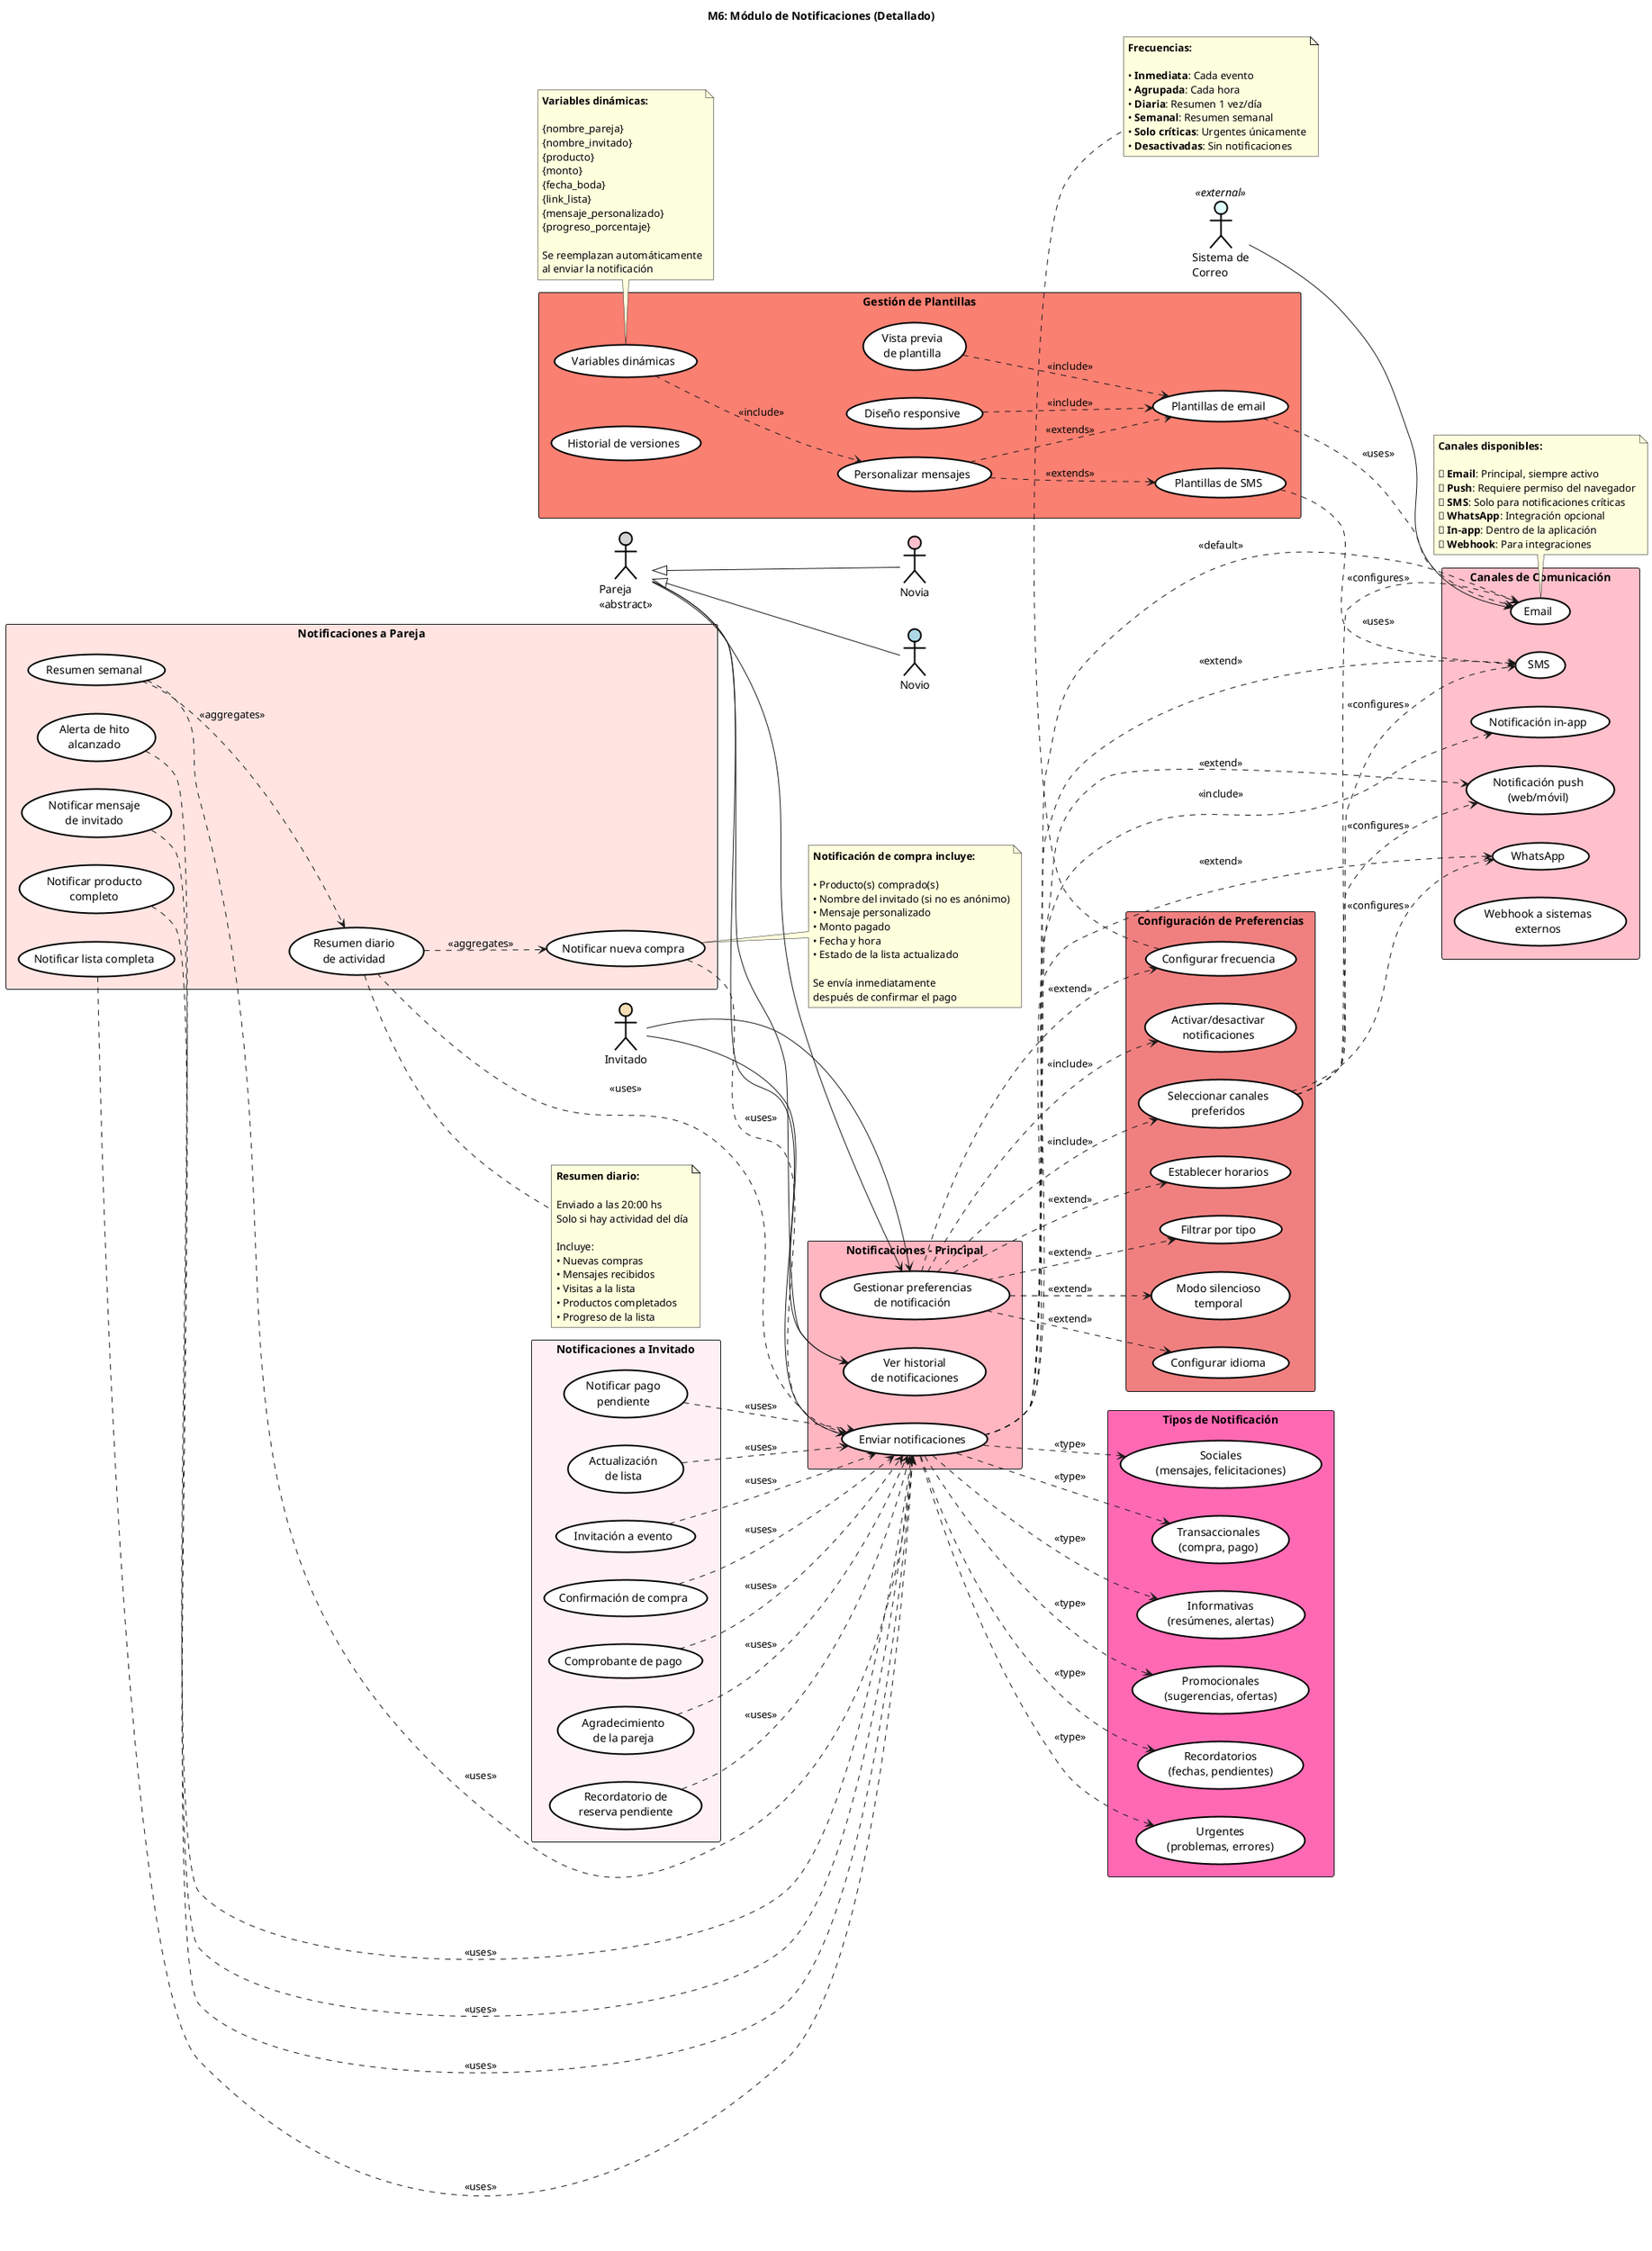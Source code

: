 @startuml moduloNotificaciones
title M6: Módulo de Notificaciones (Detallado)

left to right direction
skinparam packageStyle rectangle

' ===== ESTILOS VISUALES =====
skinparam usecase {
    BackgroundColor White
    BorderColor Black
    BorderThickness 2
}

skinparam actor {
    BackgroundColor White
    BorderColor Black
    BorderThickness 2
}

skinparam package {
    BorderThickness 2
    FontStyle bold
}

' ===== ACTORES =====
actor "Pareja\n<<abstract>>" as Pareja #LightGray
actor "Novia" as SoyNovia #Pink
actor "Novio" as SoyNovio #LightBlue
actor "Invitado" as Invitado #Wheat
actor "Sistema de\nCorreo" as Mail <<external>> #LightCyan

' Generalización
SoyNovia -up-|> Pareja
SoyNovio -up-|> Pareja

' ===== CASOS DE USO PRINCIPALES =====
package "Notificaciones - Principal" #LightPink {
  usecase UC50 as "Enviar notificaciones"
  usecase UC51 as "Gestionar preferencias\nde notificación"
  usecase UC52 as "Ver historial\nde notificaciones"
}

' ===== SUBMÓDULO: NOTIFICACIONES A PAREJA =====
package "Notificaciones a Pareja" #MistyRose {
  usecase UC50a as "Notificar nueva compra"
  usecase UC50b as "Notificar mensaje\nde invitado"
  usecase UC50c as "Notificar producto\ncompleto"
  usecase UC50d as "Notificar lista completa"
  usecase UC50e as "Resumen diario\nde actividad"
  usecase UC50f as "Resumen semanal"
  usecase UC50g as "Alerta de hito\nalcanzado"
}

' ===== SUBMÓDULO: NOTIFICACIONES A INVITADO =====
package "Notificaciones a Invitado" #LavenderBlush {
  usecase UC51a as "Confirmación de compra"
  usecase UC51b as "Comprobante de pago"
  usecase UC51c as "Agradecimiento\nde la pareja"
  usecase UC51d as "Recordatorio de\nreserva pendiente"
  usecase UC51e as "Notificar pago\npendiente"
  usecase UC51f as "Actualización\nde lista"
  usecase UC51g as "Invitación a evento"
}

' ===== SUBMÓDULO: CANALES DE COMUNICACIÓN =====
package "Canales de Comunicación" #Pink {
  usecase UC52a as "Email"
  usecase UC52b as "Notificación push\n(web/móvil)"
  usecase UC52c as "SMS"
  usecase UC52d as "WhatsApp"
  usecase UC52e as "Notificación in-app"
  usecase UC52f as "Webhook a sistemas\nexternos"
}

' ===== SUBMÓDULO: TIPOS DE NOTIFICACIÓN =====
package "Tipos de Notificación" #HotPink {
  usecase UC53a as "Transaccionales\n(compra, pago)"
  usecase UC53b as "Informativas\n(resúmenes, alertas)"
  usecase UC53c as "Promocionales\n(sugerencias, ofertas)"
  usecase UC53d as "Recordatorios\n(fechas, pendientes)"
  usecase UC53e as "Urgentes\n(problemas, errores)"
  usecase UC53f as "Sociales\n(mensajes, felicitaciones)"
}

' ===== SUBMÓDULO: CONFIGURACIÓN =====
package "Configuración de Preferencias" #LightCoral {
  usecase UC54a as "Activar/desactivar\nnotificaciones"
  usecase UC54b as "Seleccionar canales\npreferidos"
  usecase UC54c as "Configurar frecuencia"
  usecase UC54d as "Establecer horarios"
  usecase UC54e as "Filtrar por tipo"
  usecase UC54f as "Modo silencioso\ntemporal"
  usecase UC54g as "Configurar idioma"
}

' ===== SUBMÓDULO: PLANTILLAS =====
package "Gestión de Plantillas" #Salmon {
  usecase UC55a as "Plantillas de email"
  usecase UC55b as "Plantillas de SMS"
  usecase UC55c as "Personalizar mensajes"
  usecase UC55d as "Variables dinámicas"
  usecase UC55e as "Diseño responsive"
  usecase UC55f as "Vista previa\nde plantilla"
  usecase UC55g as "Historial de versiones"
}

' ===== RELACIONES DE ACTORES =====
Pareja --> UC50
Pareja --> UC51
Pareja --> UC52

Invitado --> UC51
Invitado --> UC52

Mail --> UC52a

' ===== RELACIONES ENTRE CASOS DE USO =====

' Flujo Principal
UC50 ..> UC52a : <<default>>
UC50 ..> UC52b : <<extend>>
UC50 ..> UC52c : <<extend>>
UC50 ..> UC52d : <<extend>>
UC50 ..> UC52e : <<include>>

UC50 ..> UC53a : <<type>>
UC50 ..> UC53b : <<type>>
UC50 ..> UC53c : <<type>>
UC50 ..> UC53d : <<type>>
UC50 ..> UC53e : <<type>>
UC50 ..> UC53f : <<type>>

' Flujo Notificaciones Pareja
UC50a ..> UC50 : <<uses>>
UC50b ..> UC50 : <<uses>>
UC50c ..> UC50 : <<uses>>
UC50d ..> UC50 : <<uses>>
UC50e ..> UC50 : <<uses>>
UC50f ..> UC50 : <<uses>>
UC50g ..> UC50 : <<uses>>

UC50e ..> UC50a : <<aggregates>>
UC50f ..> UC50e : <<aggregates>>

' Flujo Notificaciones Invitado
UC51a ..> UC50 : <<uses>>
UC51b ..> UC50 : <<uses>>
UC51c ..> UC50 : <<uses>>
UC51d ..> UC50 : <<uses>>
UC51e ..> UC50 : <<uses>>
UC51f ..> UC50 : <<uses>>
UC51g ..> UC50 : <<uses>>

' Flujo Configuración
UC51 ..> UC54a : <<include>>
UC51 ..> UC54b : <<include>>
UC51 ..> UC54c : <<extend>>
UC51 ..> UC54d : <<extend>>
UC51 ..> UC54e : <<extend>>
UC51 ..> UC54f : <<extend>>
UC51 ..> UC54g : <<extend>>

UC54b ..> UC52a : <<configures>>
UC54b ..> UC52b : <<configures>>
UC54b ..> UC52c : <<configures>>
UC54b ..> UC52d : <<configures>>

' Flujo Plantillas
UC55a ..> UC52a : <<uses>>
UC55b ..> UC52c : <<uses>>
UC55c ..> UC55a : <<extends>>
UC55c ..> UC55b : <<extends>>
UC55d ..> UC55c : <<include>>
UC55e ..> UC55a : <<include>>
UC55f ..> UC55a : <<include>>

' ===== NOTAS =====
note right of UC50a
  **Notificación de compra incluye:**
  
  • Producto(s) comprado(s)
  • Nombre del invitado (si no es anónimo)
  • Mensaje personalizado
  • Monto pagado
  • Fecha y hora
  • Estado de la lista actualizado
  
  Se envía inmediatamente
  después de confirmar el pago
end note

note right of UC50e
  **Resumen diario:**
  
  Enviado a las 20:00 hs
  Solo si hay actividad del día
  
  Incluye:
  • Nuevas compras
  • Mensajes recibidos
  • Visitas a la lista
  • Productos completados
  • Progreso de la lista
end note

note bottom of UC52a
  **Canales disponibles:**
  
  📧 **Email**: Principal, siempre activo
  🔔 **Push**: Requiere permiso del navegador
  📱 **SMS**: Solo para notificaciones críticas
  💚 **WhatsApp**: Integración opcional
  🔄 **In-app**: Dentro de la aplicación
  🔗 **Webhook**: Para integraciones
end note

note bottom of UC54c
  **Frecuencias:**
  
  • **Inmediata**: Cada evento
  • **Agrupada**: Cada hora
  • **Diaria**: Resumen 1 vez/día
  • **Semanal**: Resumen semanal
  • **Solo críticas**: Urgentes únicamente
  • **Desactivadas**: Sin notificaciones
end note

note bottom of UC55d
  **Variables dinámicas:**
  
  {nombre_pareja}
  {nombre_invitado}
  {producto}
  {monto}
  {fecha_boda}
  {link_lista}
  {mensaje_personalizado}
  {progreso_porcentaje}
  
  Se reemplazan automáticamente
  al enviar la notificación
end note

@enduml